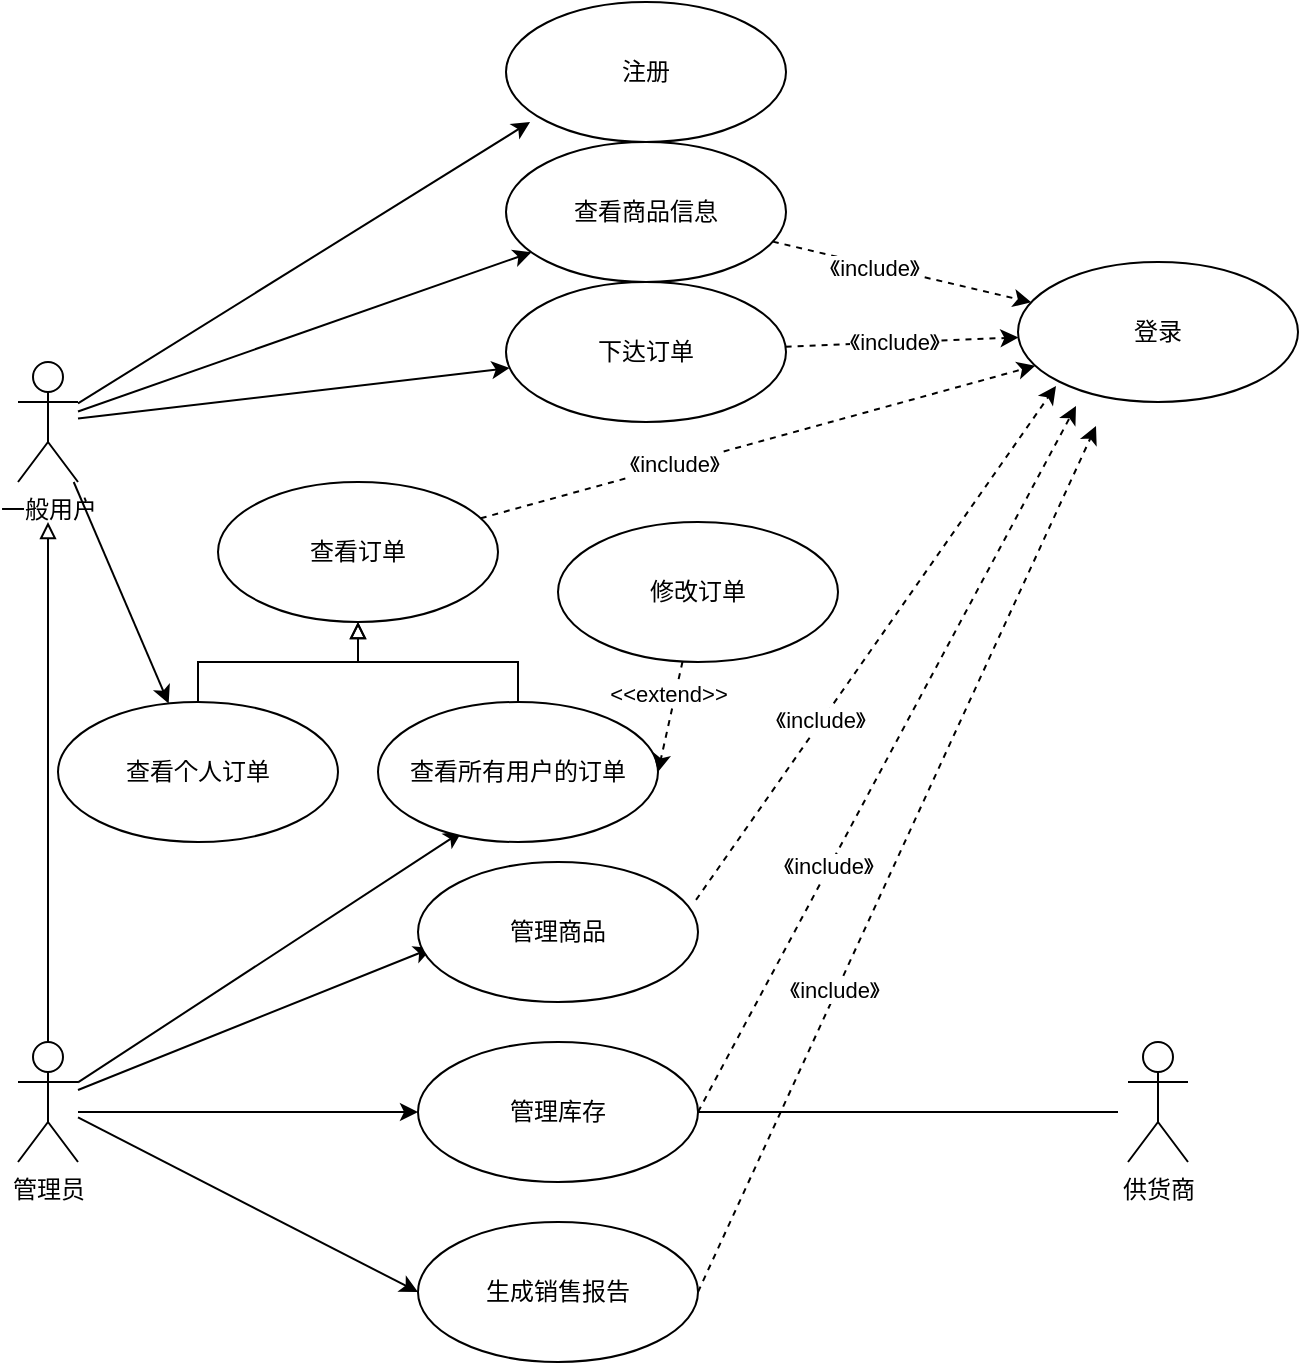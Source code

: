 <mxfile version="21.3.8" type="github">
  <diagram name="Page-1" id="i5m0HkeJGkGnqH5BKmAl">
    <mxGraphModel dx="855" dy="1987" grid="1" gridSize="10" guides="1" tooltips="1" connect="1" arrows="1" fold="1" page="1" pageScale="1" pageWidth="827" pageHeight="1169" math="0" shadow="0">
      <root>
        <mxCell id="0" />
        <mxCell id="1" parent="0" />
        <mxCell id="Gl2EauTEp0a5WbTZSSAS-9" value="" style="rounded=0;orthogonalLoop=1;jettySize=auto;html=1;" edge="1" parent="1" source="Gl2EauTEp0a5WbTZSSAS-1" target="Gl2EauTEp0a5WbTZSSAS-3">
          <mxGeometry relative="1" as="geometry" />
        </mxCell>
        <mxCell id="Gl2EauTEp0a5WbTZSSAS-11" style="rounded=0;orthogonalLoop=1;jettySize=auto;html=1;" edge="1" parent="1" source="Gl2EauTEp0a5WbTZSSAS-1" target="Gl2EauTEp0a5WbTZSSAS-23">
          <mxGeometry relative="1" as="geometry" />
        </mxCell>
        <mxCell id="Gl2EauTEp0a5WbTZSSAS-13" style="rounded=0;orthogonalLoop=1;jettySize=auto;html=1;" edge="1" parent="1" source="Gl2EauTEp0a5WbTZSSAS-1" target="Gl2EauTEp0a5WbTZSSAS-12">
          <mxGeometry relative="1" as="geometry" />
        </mxCell>
        <mxCell id="Gl2EauTEp0a5WbTZSSAS-33" style="rounded=0;orthogonalLoop=1;jettySize=auto;html=1;entryX=0.086;entryY=0.857;entryDx=0;entryDy=0;entryPerimeter=0;" edge="1" parent="1" source="Gl2EauTEp0a5WbTZSSAS-1" target="Gl2EauTEp0a5WbTZSSAS-32">
          <mxGeometry relative="1" as="geometry" />
        </mxCell>
        <mxCell id="Gl2EauTEp0a5WbTZSSAS-1" value="一般用户" style="shape=umlActor;verticalLabelPosition=bottom;verticalAlign=top;html=1;" vertex="1" parent="1">
          <mxGeometry x="100" y="100" width="30" height="60" as="geometry" />
        </mxCell>
        <mxCell id="Gl2EauTEp0a5WbTZSSAS-8" value="" style="edgeStyle=orthogonalEdgeStyle;rounded=0;orthogonalLoop=1;jettySize=auto;html=1;endArrow=block;endFill=0;" edge="1" parent="1" source="Gl2EauTEp0a5WbTZSSAS-2">
          <mxGeometry relative="1" as="geometry">
            <mxPoint x="115" y="180" as="targetPoint" />
          </mxGeometry>
        </mxCell>
        <mxCell id="Gl2EauTEp0a5WbTZSSAS-27" style="rounded=0;orthogonalLoop=1;jettySize=auto;html=1;entryX=0.3;entryY=0.924;entryDx=0;entryDy=0;entryPerimeter=0;" edge="1" parent="1" source="Gl2EauTEp0a5WbTZSSAS-2" target="Gl2EauTEp0a5WbTZSSAS-24">
          <mxGeometry relative="1" as="geometry" />
        </mxCell>
        <mxCell id="Gl2EauTEp0a5WbTZSSAS-35" style="rounded=0;orthogonalLoop=1;jettySize=auto;html=1;entryX=0.05;entryY=0.614;entryDx=0;entryDy=0;entryPerimeter=0;" edge="1" parent="1" source="Gl2EauTEp0a5WbTZSSAS-2" target="Gl2EauTEp0a5WbTZSSAS-34">
          <mxGeometry relative="1" as="geometry" />
        </mxCell>
        <mxCell id="Gl2EauTEp0a5WbTZSSAS-39" style="edgeStyle=orthogonalEdgeStyle;rounded=0;orthogonalLoop=1;jettySize=auto;html=1;entryX=0;entryY=0.5;entryDx=0;entryDy=0;" edge="1" parent="1" source="Gl2EauTEp0a5WbTZSSAS-2" target="Gl2EauTEp0a5WbTZSSAS-36">
          <mxGeometry relative="1" as="geometry">
            <Array as="points">
              <mxPoint x="170" y="475" />
              <mxPoint x="170" y="475" />
            </Array>
          </mxGeometry>
        </mxCell>
        <mxCell id="Gl2EauTEp0a5WbTZSSAS-42" style="rounded=0;orthogonalLoop=1;jettySize=auto;html=1;entryX=0;entryY=0.5;entryDx=0;entryDy=0;" edge="1" parent="1" source="Gl2EauTEp0a5WbTZSSAS-2" target="Gl2EauTEp0a5WbTZSSAS-40">
          <mxGeometry relative="1" as="geometry" />
        </mxCell>
        <mxCell id="Gl2EauTEp0a5WbTZSSAS-2" value="管理员" style="shape=umlActor;verticalLabelPosition=bottom;verticalAlign=top;html=1;" vertex="1" parent="1">
          <mxGeometry x="100" y="440" width="30" height="60" as="geometry" />
        </mxCell>
        <mxCell id="Gl2EauTEp0a5WbTZSSAS-15" value="" style="rounded=0;orthogonalLoop=1;jettySize=auto;html=1;dashed=1;" edge="1" parent="1" source="Gl2EauTEp0a5WbTZSSAS-3" target="Gl2EauTEp0a5WbTZSSAS-14">
          <mxGeometry relative="1" as="geometry" />
        </mxCell>
        <mxCell id="Gl2EauTEp0a5WbTZSSAS-18" value="《include》" style="edgeLabel;html=1;align=center;verticalAlign=middle;resizable=0;points=[];" vertex="1" connectable="0" parent="Gl2EauTEp0a5WbTZSSAS-15">
          <mxGeometry x="-0.226" y="-1" relative="1" as="geometry">
            <mxPoint as="offset" />
          </mxGeometry>
        </mxCell>
        <mxCell id="Gl2EauTEp0a5WbTZSSAS-3" value="查看商品信息" style="ellipse;whiteSpace=wrap;html=1;" vertex="1" parent="1">
          <mxGeometry x="344" y="-10" width="140" height="70" as="geometry" />
        </mxCell>
        <mxCell id="Gl2EauTEp0a5WbTZSSAS-19" value="" style="rounded=0;orthogonalLoop=1;jettySize=auto;html=1;dashed=1;" edge="1" parent="1" source="Gl2EauTEp0a5WbTZSSAS-4" target="Gl2EauTEp0a5WbTZSSAS-14">
          <mxGeometry relative="1" as="geometry" />
        </mxCell>
        <mxCell id="Gl2EauTEp0a5WbTZSSAS-20" value="《include》" style="edgeLabel;html=1;align=center;verticalAlign=middle;resizable=0;points=[];" vertex="1" connectable="0" parent="Gl2EauTEp0a5WbTZSSAS-19">
          <mxGeometry x="-0.306" y="1" relative="1" as="geometry">
            <mxPoint as="offset" />
          </mxGeometry>
        </mxCell>
        <mxCell id="Gl2EauTEp0a5WbTZSSAS-4" value="查看订单" style="ellipse;whiteSpace=wrap;html=1;" vertex="1" parent="1">
          <mxGeometry x="200" y="160" width="140" height="70" as="geometry" />
        </mxCell>
        <mxCell id="Gl2EauTEp0a5WbTZSSAS-21" value="" style="rounded=0;orthogonalLoop=1;jettySize=auto;html=1;dashed=1;" edge="1" parent="1" source="Gl2EauTEp0a5WbTZSSAS-12" target="Gl2EauTEp0a5WbTZSSAS-14">
          <mxGeometry relative="1" as="geometry">
            <Array as="points" />
          </mxGeometry>
        </mxCell>
        <mxCell id="Gl2EauTEp0a5WbTZSSAS-22" value="《include》" style="edgeLabel;html=1;align=center;verticalAlign=middle;resizable=0;points=[];" vertex="1" connectable="0" parent="Gl2EauTEp0a5WbTZSSAS-21">
          <mxGeometry x="-0.074" relative="1" as="geometry">
            <mxPoint as="offset" />
          </mxGeometry>
        </mxCell>
        <mxCell id="Gl2EauTEp0a5WbTZSSAS-12" value="下达订单" style="ellipse;whiteSpace=wrap;html=1;" vertex="1" parent="1">
          <mxGeometry x="344" y="60" width="140" height="70" as="geometry" />
        </mxCell>
        <mxCell id="Gl2EauTEp0a5WbTZSSAS-14" value="登录" style="ellipse;whiteSpace=wrap;html=1;" vertex="1" parent="1">
          <mxGeometry x="600" y="50" width="140" height="70" as="geometry" />
        </mxCell>
        <mxCell id="Gl2EauTEp0a5WbTZSSAS-26" style="edgeStyle=orthogonalEdgeStyle;rounded=0;orthogonalLoop=1;jettySize=auto;html=1;entryX=0.5;entryY=1;entryDx=0;entryDy=0;endArrow=block;endFill=0;" edge="1" parent="1" source="Gl2EauTEp0a5WbTZSSAS-23" target="Gl2EauTEp0a5WbTZSSAS-4">
          <mxGeometry relative="1" as="geometry" />
        </mxCell>
        <mxCell id="Gl2EauTEp0a5WbTZSSAS-23" value="查看个人订单" style="ellipse;whiteSpace=wrap;html=1;" vertex="1" parent="1">
          <mxGeometry x="120" y="270" width="140" height="70" as="geometry" />
        </mxCell>
        <mxCell id="Gl2EauTEp0a5WbTZSSAS-25" value="" style="edgeStyle=orthogonalEdgeStyle;rounded=0;orthogonalLoop=1;jettySize=auto;html=1;entryX=0.5;entryY=1;entryDx=0;entryDy=0;endArrow=block;endFill=0;" edge="1" parent="1" source="Gl2EauTEp0a5WbTZSSAS-24" target="Gl2EauTEp0a5WbTZSSAS-4">
          <mxGeometry relative="1" as="geometry" />
        </mxCell>
        <mxCell id="Gl2EauTEp0a5WbTZSSAS-24" value="查看所有用户的订单" style="ellipse;whiteSpace=wrap;html=1;" vertex="1" parent="1">
          <mxGeometry x="280" y="270" width="140" height="70" as="geometry" />
        </mxCell>
        <mxCell id="Gl2EauTEp0a5WbTZSSAS-29" style="rounded=0;orthogonalLoop=1;jettySize=auto;html=1;entryX=1;entryY=0.5;entryDx=0;entryDy=0;dashed=1;" edge="1" parent="1" source="Gl2EauTEp0a5WbTZSSAS-28" target="Gl2EauTEp0a5WbTZSSAS-24">
          <mxGeometry relative="1" as="geometry" />
        </mxCell>
        <mxCell id="Gl2EauTEp0a5WbTZSSAS-30" value="&lt;div&gt;&amp;lt;&amp;lt;extend&amp;gt;&amp;gt;&lt;/div&gt;" style="edgeLabel;html=1;align=center;verticalAlign=middle;resizable=0;points=[];" vertex="1" connectable="0" parent="Gl2EauTEp0a5WbTZSSAS-29">
          <mxGeometry x="-0.387" y="-4" relative="1" as="geometry">
            <mxPoint as="offset" />
          </mxGeometry>
        </mxCell>
        <mxCell id="Gl2EauTEp0a5WbTZSSAS-28" value="修改订单" style="ellipse;whiteSpace=wrap;html=1;" vertex="1" parent="1">
          <mxGeometry x="370" y="180" width="140" height="70" as="geometry" />
        </mxCell>
        <mxCell id="Gl2EauTEp0a5WbTZSSAS-32" value="注册" style="ellipse;whiteSpace=wrap;html=1;" vertex="1" parent="1">
          <mxGeometry x="344" y="-80" width="140" height="70" as="geometry" />
        </mxCell>
        <mxCell id="Gl2EauTEp0a5WbTZSSAS-34" value="管理商品" style="ellipse;whiteSpace=wrap;html=1;" vertex="1" parent="1">
          <mxGeometry x="300" y="350" width="140" height="70" as="geometry" />
        </mxCell>
        <mxCell id="Gl2EauTEp0a5WbTZSSAS-38" style="edgeStyle=orthogonalEdgeStyle;rounded=0;orthogonalLoop=1;jettySize=auto;html=1;endArrow=none;endFill=0;" edge="1" parent="1" source="Gl2EauTEp0a5WbTZSSAS-36">
          <mxGeometry relative="1" as="geometry">
            <mxPoint x="650" y="475" as="targetPoint" />
          </mxGeometry>
        </mxCell>
        <mxCell id="Gl2EauTEp0a5WbTZSSAS-36" value="管理库存" style="ellipse;whiteSpace=wrap;html=1;" vertex="1" parent="1">
          <mxGeometry x="300" y="440" width="140" height="70" as="geometry" />
        </mxCell>
        <mxCell id="Gl2EauTEp0a5WbTZSSAS-37" value="供货商" style="shape=umlActor;verticalLabelPosition=bottom;verticalAlign=top;html=1;" vertex="1" parent="1">
          <mxGeometry x="655" y="440" width="30" height="60" as="geometry" />
        </mxCell>
        <mxCell id="Gl2EauTEp0a5WbTZSSAS-40" value="生成销售报告" style="ellipse;whiteSpace=wrap;html=1;" vertex="1" parent="1">
          <mxGeometry x="300" y="530" width="140" height="70" as="geometry" />
        </mxCell>
        <mxCell id="Gl2EauTEp0a5WbTZSSAS-43" value="" style="rounded=0;orthogonalLoop=1;jettySize=auto;html=1;dashed=1;exitX=0.993;exitY=0.271;exitDx=0;exitDy=0;exitPerimeter=0;" edge="1" parent="1" source="Gl2EauTEp0a5WbTZSSAS-34">
          <mxGeometry relative="1" as="geometry">
            <mxPoint x="341" y="188" as="sourcePoint" />
            <mxPoint x="619" y="112" as="targetPoint" />
          </mxGeometry>
        </mxCell>
        <mxCell id="Gl2EauTEp0a5WbTZSSAS-44" value="《include》" style="edgeLabel;html=1;align=center;verticalAlign=middle;resizable=0;points=[];" vertex="1" connectable="0" parent="Gl2EauTEp0a5WbTZSSAS-43">
          <mxGeometry x="-0.306" y="1" relative="1" as="geometry">
            <mxPoint as="offset" />
          </mxGeometry>
        </mxCell>
        <mxCell id="Gl2EauTEp0a5WbTZSSAS-45" value="" style="rounded=0;orthogonalLoop=1;jettySize=auto;html=1;dashed=1;exitX=1;exitY=0.5;exitDx=0;exitDy=0;" edge="1" parent="1" source="Gl2EauTEp0a5WbTZSSAS-36">
          <mxGeometry relative="1" as="geometry">
            <mxPoint x="351" y="198" as="sourcePoint" />
            <mxPoint x="629" y="122" as="targetPoint" />
          </mxGeometry>
        </mxCell>
        <mxCell id="Gl2EauTEp0a5WbTZSSAS-46" value="《include》" style="edgeLabel;html=1;align=center;verticalAlign=middle;resizable=0;points=[];" vertex="1" connectable="0" parent="Gl2EauTEp0a5WbTZSSAS-45">
          <mxGeometry x="-0.306" y="1" relative="1" as="geometry">
            <mxPoint as="offset" />
          </mxGeometry>
        </mxCell>
        <mxCell id="Gl2EauTEp0a5WbTZSSAS-47" value="" style="rounded=0;orthogonalLoop=1;jettySize=auto;html=1;dashed=1;exitX=1;exitY=0.5;exitDx=0;exitDy=0;" edge="1" parent="1" source="Gl2EauTEp0a5WbTZSSAS-40">
          <mxGeometry relative="1" as="geometry">
            <mxPoint x="361" y="208" as="sourcePoint" />
            <mxPoint x="639" y="132" as="targetPoint" />
          </mxGeometry>
        </mxCell>
        <mxCell id="Gl2EauTEp0a5WbTZSSAS-48" value="《include》" style="edgeLabel;html=1;align=center;verticalAlign=middle;resizable=0;points=[];" vertex="1" connectable="0" parent="Gl2EauTEp0a5WbTZSSAS-47">
          <mxGeometry x="-0.306" y="1" relative="1" as="geometry">
            <mxPoint as="offset" />
          </mxGeometry>
        </mxCell>
      </root>
    </mxGraphModel>
  </diagram>
</mxfile>
